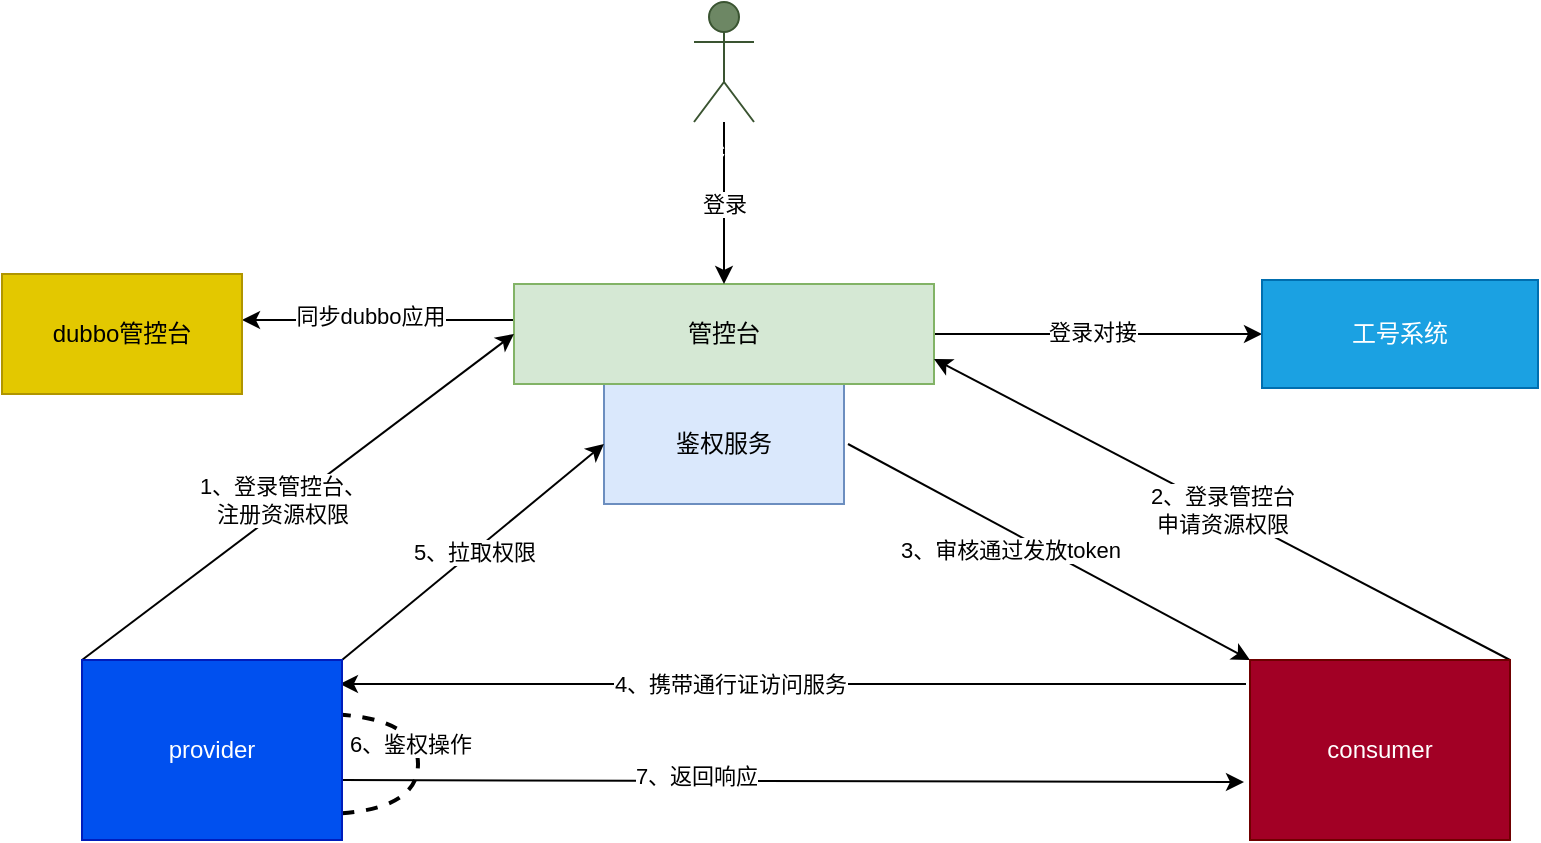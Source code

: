 <mxfile version="15.2.1" type="github">
  <diagram id="Rt_aOJDZjldqN0n_Yfco" name="第 1 页">
    <mxGraphModel dx="1426" dy="749" grid="0" gridSize="10" guides="1" tooltips="1" connect="1" arrows="1" fold="1" page="1" pageScale="1" pageWidth="827" pageHeight="1169" math="0" shadow="0">
      <root>
        <mxCell id="0" />
        <mxCell id="1" parent="0" />
        <mxCell id="FW1CljVprD20GtqrH7NL-8" style="edgeStyle=none;rounded=0;orthogonalLoop=1;jettySize=auto;html=1;entryX=0;entryY=0;entryDx=0;entryDy=0;" edge="1" parent="1" target="FW1CljVprD20GtqrH7NL-3">
          <mxGeometry relative="1" as="geometry">
            <mxPoint x="447" y="230" as="sourcePoint" />
          </mxGeometry>
        </mxCell>
        <mxCell id="FW1CljVprD20GtqrH7NL-9" value="3、审核通过发放token" style="edgeLabel;html=1;align=center;verticalAlign=middle;resizable=0;points=[];" vertex="1" connectable="0" parent="FW1CljVprD20GtqrH7NL-8">
          <mxGeometry x="0.027" relative="1" as="geometry">
            <mxPoint x="-22" y="-3" as="offset" />
          </mxGeometry>
        </mxCell>
        <mxCell id="FW1CljVprD20GtqrH7NL-1" value="鉴权服务" style="rounded=0;whiteSpace=wrap;html=1;fillColor=#dae8fc;strokeColor=#6c8ebf;" vertex="1" parent="1">
          <mxGeometry x="325" y="200" width="120" height="60" as="geometry" />
        </mxCell>
        <mxCell id="FW1CljVprD20GtqrH7NL-27" style="edgeStyle=orthogonalEdgeStyle;curved=1;rounded=0;orthogonalLoop=1;jettySize=auto;html=1;exitX=1;exitY=0.5;exitDx=0;exitDy=0;entryX=0;entryY=0.5;entryDx=0;entryDy=0;startArrow=none;startFill=0;" edge="1" parent="1" source="FW1CljVprD20GtqrH7NL-2" target="FW1CljVprD20GtqrH7NL-26">
          <mxGeometry relative="1" as="geometry" />
        </mxCell>
        <mxCell id="FW1CljVprD20GtqrH7NL-28" value="登录对接" style="edgeLabel;html=1;align=center;verticalAlign=middle;resizable=0;points=[];" vertex="1" connectable="0" parent="FW1CljVprD20GtqrH7NL-27">
          <mxGeometry x="-0.037" y="1" relative="1" as="geometry">
            <mxPoint as="offset" />
          </mxGeometry>
        </mxCell>
        <mxCell id="FW1CljVprD20GtqrH7NL-30" style="edgeStyle=orthogonalEdgeStyle;curved=1;rounded=0;orthogonalLoop=1;jettySize=auto;html=1;entryX=1;entryY=0.5;entryDx=0;entryDy=0;startArrow=none;startFill=0;" edge="1" parent="1">
          <mxGeometry relative="1" as="geometry">
            <mxPoint x="280" y="168" as="sourcePoint" />
            <mxPoint x="144" y="168" as="targetPoint" />
          </mxGeometry>
        </mxCell>
        <mxCell id="FW1CljVprD20GtqrH7NL-31" value="同步dubbo应用" style="edgeLabel;html=1;align=center;verticalAlign=middle;resizable=0;points=[];" vertex="1" connectable="0" parent="FW1CljVprD20GtqrH7NL-30">
          <mxGeometry x="0.06" y="-2" relative="1" as="geometry">
            <mxPoint as="offset" />
          </mxGeometry>
        </mxCell>
        <mxCell id="FW1CljVprD20GtqrH7NL-2" value="管控台" style="rounded=0;whiteSpace=wrap;html=1;fillColor=#d5e8d4;strokeColor=#82b366;" vertex="1" parent="1">
          <mxGeometry x="280" y="150" width="210" height="50" as="geometry" />
        </mxCell>
        <mxCell id="FW1CljVprD20GtqrH7NL-7" value="2、登录管控台&lt;br&gt;申请资源权限" style="edgeStyle=none;rounded=0;orthogonalLoop=1;jettySize=auto;html=1;entryX=1;entryY=0.75;entryDx=0;entryDy=0;exitX=1;exitY=0;exitDx=0;exitDy=0;" edge="1" parent="1" source="FW1CljVprD20GtqrH7NL-3" target="FW1CljVprD20GtqrH7NL-2">
          <mxGeometry relative="1" as="geometry" />
        </mxCell>
        <mxCell id="FW1CljVprD20GtqrH7NL-10" style="edgeStyle=none;rounded=0;orthogonalLoop=1;jettySize=auto;html=1;entryX=0.992;entryY=0.133;entryDx=0;entryDy=0;entryPerimeter=0;" edge="1" parent="1" target="FW1CljVprD20GtqrH7NL-4">
          <mxGeometry relative="1" as="geometry">
            <mxPoint x="646" y="350" as="sourcePoint" />
            <mxPoint x="200" y="347" as="targetPoint" />
          </mxGeometry>
        </mxCell>
        <mxCell id="FW1CljVprD20GtqrH7NL-11" value="4、携带通行证访问服务" style="edgeLabel;html=1;align=center;verticalAlign=middle;resizable=0;points=[];" vertex="1" connectable="0" parent="FW1CljVprD20GtqrH7NL-10">
          <mxGeometry x="0.14" relative="1" as="geometry">
            <mxPoint as="offset" />
          </mxGeometry>
        </mxCell>
        <mxCell id="FW1CljVprD20GtqrH7NL-3" value="consumer" style="rounded=0;whiteSpace=wrap;html=1;fillColor=#a20025;strokeColor=#6F0000;fontColor=#ffffff;" vertex="1" parent="1">
          <mxGeometry x="648" y="338" width="130" height="90" as="geometry" />
        </mxCell>
        <mxCell id="FW1CljVprD20GtqrH7NL-5" style="edgeStyle=none;rounded=0;orthogonalLoop=1;jettySize=auto;html=1;entryX=0;entryY=0.5;entryDx=0;entryDy=0;exitX=0;exitY=0;exitDx=0;exitDy=0;" edge="1" parent="1" source="FW1CljVprD20GtqrH7NL-4" target="FW1CljVprD20GtqrH7NL-2">
          <mxGeometry relative="1" as="geometry" />
        </mxCell>
        <mxCell id="FW1CljVprD20GtqrH7NL-6" value="1、登录管控台、&lt;br&gt;注册资源权限" style="edgeLabel;html=1;align=center;verticalAlign=middle;resizable=0;points=[];" vertex="1" connectable="0" parent="FW1CljVprD20GtqrH7NL-5">
          <mxGeometry x="-0.053" y="4" relative="1" as="geometry">
            <mxPoint as="offset" />
          </mxGeometry>
        </mxCell>
        <mxCell id="FW1CljVprD20GtqrH7NL-14" value="5、拉取权限" style="edgeStyle=none;rounded=0;orthogonalLoop=1;jettySize=auto;html=1;exitX=1;exitY=0;exitDx=0;exitDy=0;entryX=0;entryY=0.5;entryDx=0;entryDy=0;" edge="1" parent="1" source="FW1CljVprD20GtqrH7NL-4" target="FW1CljVprD20GtqrH7NL-1">
          <mxGeometry relative="1" as="geometry" />
        </mxCell>
        <mxCell id="FW1CljVprD20GtqrH7NL-15" style="edgeStyle=none;rounded=0;orthogonalLoop=1;jettySize=auto;html=1;exitX=1;exitY=0.667;exitDx=0;exitDy=0;exitPerimeter=0;" edge="1" parent="1" source="FW1CljVprD20GtqrH7NL-4">
          <mxGeometry relative="1" as="geometry">
            <mxPoint x="200" y="398.5" as="sourcePoint" />
            <mxPoint x="645" y="399" as="targetPoint" />
          </mxGeometry>
        </mxCell>
        <mxCell id="FW1CljVprD20GtqrH7NL-16" value="7、返回响应" style="edgeLabel;html=1;align=center;verticalAlign=middle;resizable=0;points=[];" vertex="1" connectable="0" parent="FW1CljVprD20GtqrH7NL-15">
          <mxGeometry x="-0.215" y="3" relative="1" as="geometry">
            <mxPoint as="offset" />
          </mxGeometry>
        </mxCell>
        <mxCell id="FW1CljVprD20GtqrH7NL-18" value="" style="endArrow=none;dashed=1;html=1;strokeWidth=2;edgeStyle=orthogonalEdgeStyle;curved=1;" edge="1" parent="1">
          <mxGeometry width="50" height="50" relative="1" as="geometry">
            <mxPoint x="182" y="415" as="sourcePoint" />
            <mxPoint x="182" y="365" as="targetPoint" />
            <Array as="points">
              <mxPoint x="232" y="415" />
              <mxPoint x="232" y="365" />
            </Array>
          </mxGeometry>
        </mxCell>
        <mxCell id="FW1CljVprD20GtqrH7NL-19" value="6、鉴权操作" style="edgeLabel;html=1;align=center;verticalAlign=middle;resizable=0;points=[];" vertex="1" connectable="0" parent="FW1CljVprD20GtqrH7NL-18">
          <mxGeometry x="0.133" y="4" relative="1" as="geometry">
            <mxPoint as="offset" />
          </mxGeometry>
        </mxCell>
        <mxCell id="FW1CljVprD20GtqrH7NL-4" value="provider" style="rounded=0;whiteSpace=wrap;html=1;fillColor=#0050ef;strokeColor=#001DBC;fontColor=#ffffff;" vertex="1" parent="1">
          <mxGeometry x="64" y="338" width="130" height="90" as="geometry" />
        </mxCell>
        <mxCell id="FW1CljVprD20GtqrH7NL-26" value="工号系统" style="rounded=0;whiteSpace=wrap;html=1;fillColor=#1ba1e2;strokeColor=#006EAF;fontColor=#ffffff;" vertex="1" parent="1">
          <mxGeometry x="654" y="148" width="138" height="54" as="geometry" />
        </mxCell>
        <mxCell id="FW1CljVprD20GtqrH7NL-29" value="dubbo管控台" style="rounded=0;whiteSpace=wrap;html=1;fillColor=#e3c800;strokeColor=#B09500;fontColor=#000000;" vertex="1" parent="1">
          <mxGeometry x="24" y="145" width="120" height="60" as="geometry" />
        </mxCell>
        <mxCell id="FW1CljVprD20GtqrH7NL-33" value="登录" style="edgeStyle=orthogonalEdgeStyle;curved=1;rounded=0;orthogonalLoop=1;jettySize=auto;html=1;startArrow=none;startFill=0;" edge="1" parent="1" source="FW1CljVprD20GtqrH7NL-32" target="FW1CljVprD20GtqrH7NL-2">
          <mxGeometry relative="1" as="geometry" />
        </mxCell>
        <mxCell id="FW1CljVprD20GtqrH7NL-32" value="Actor" style="shape=umlActor;verticalLabelPosition=bottom;verticalAlign=top;html=1;outlineConnect=0;fillColor=#6d8764;strokeColor=#3A5431;fontColor=#ffffff;" vertex="1" parent="1">
          <mxGeometry x="370" y="9" width="30" height="60" as="geometry" />
        </mxCell>
      </root>
    </mxGraphModel>
  </diagram>
</mxfile>
